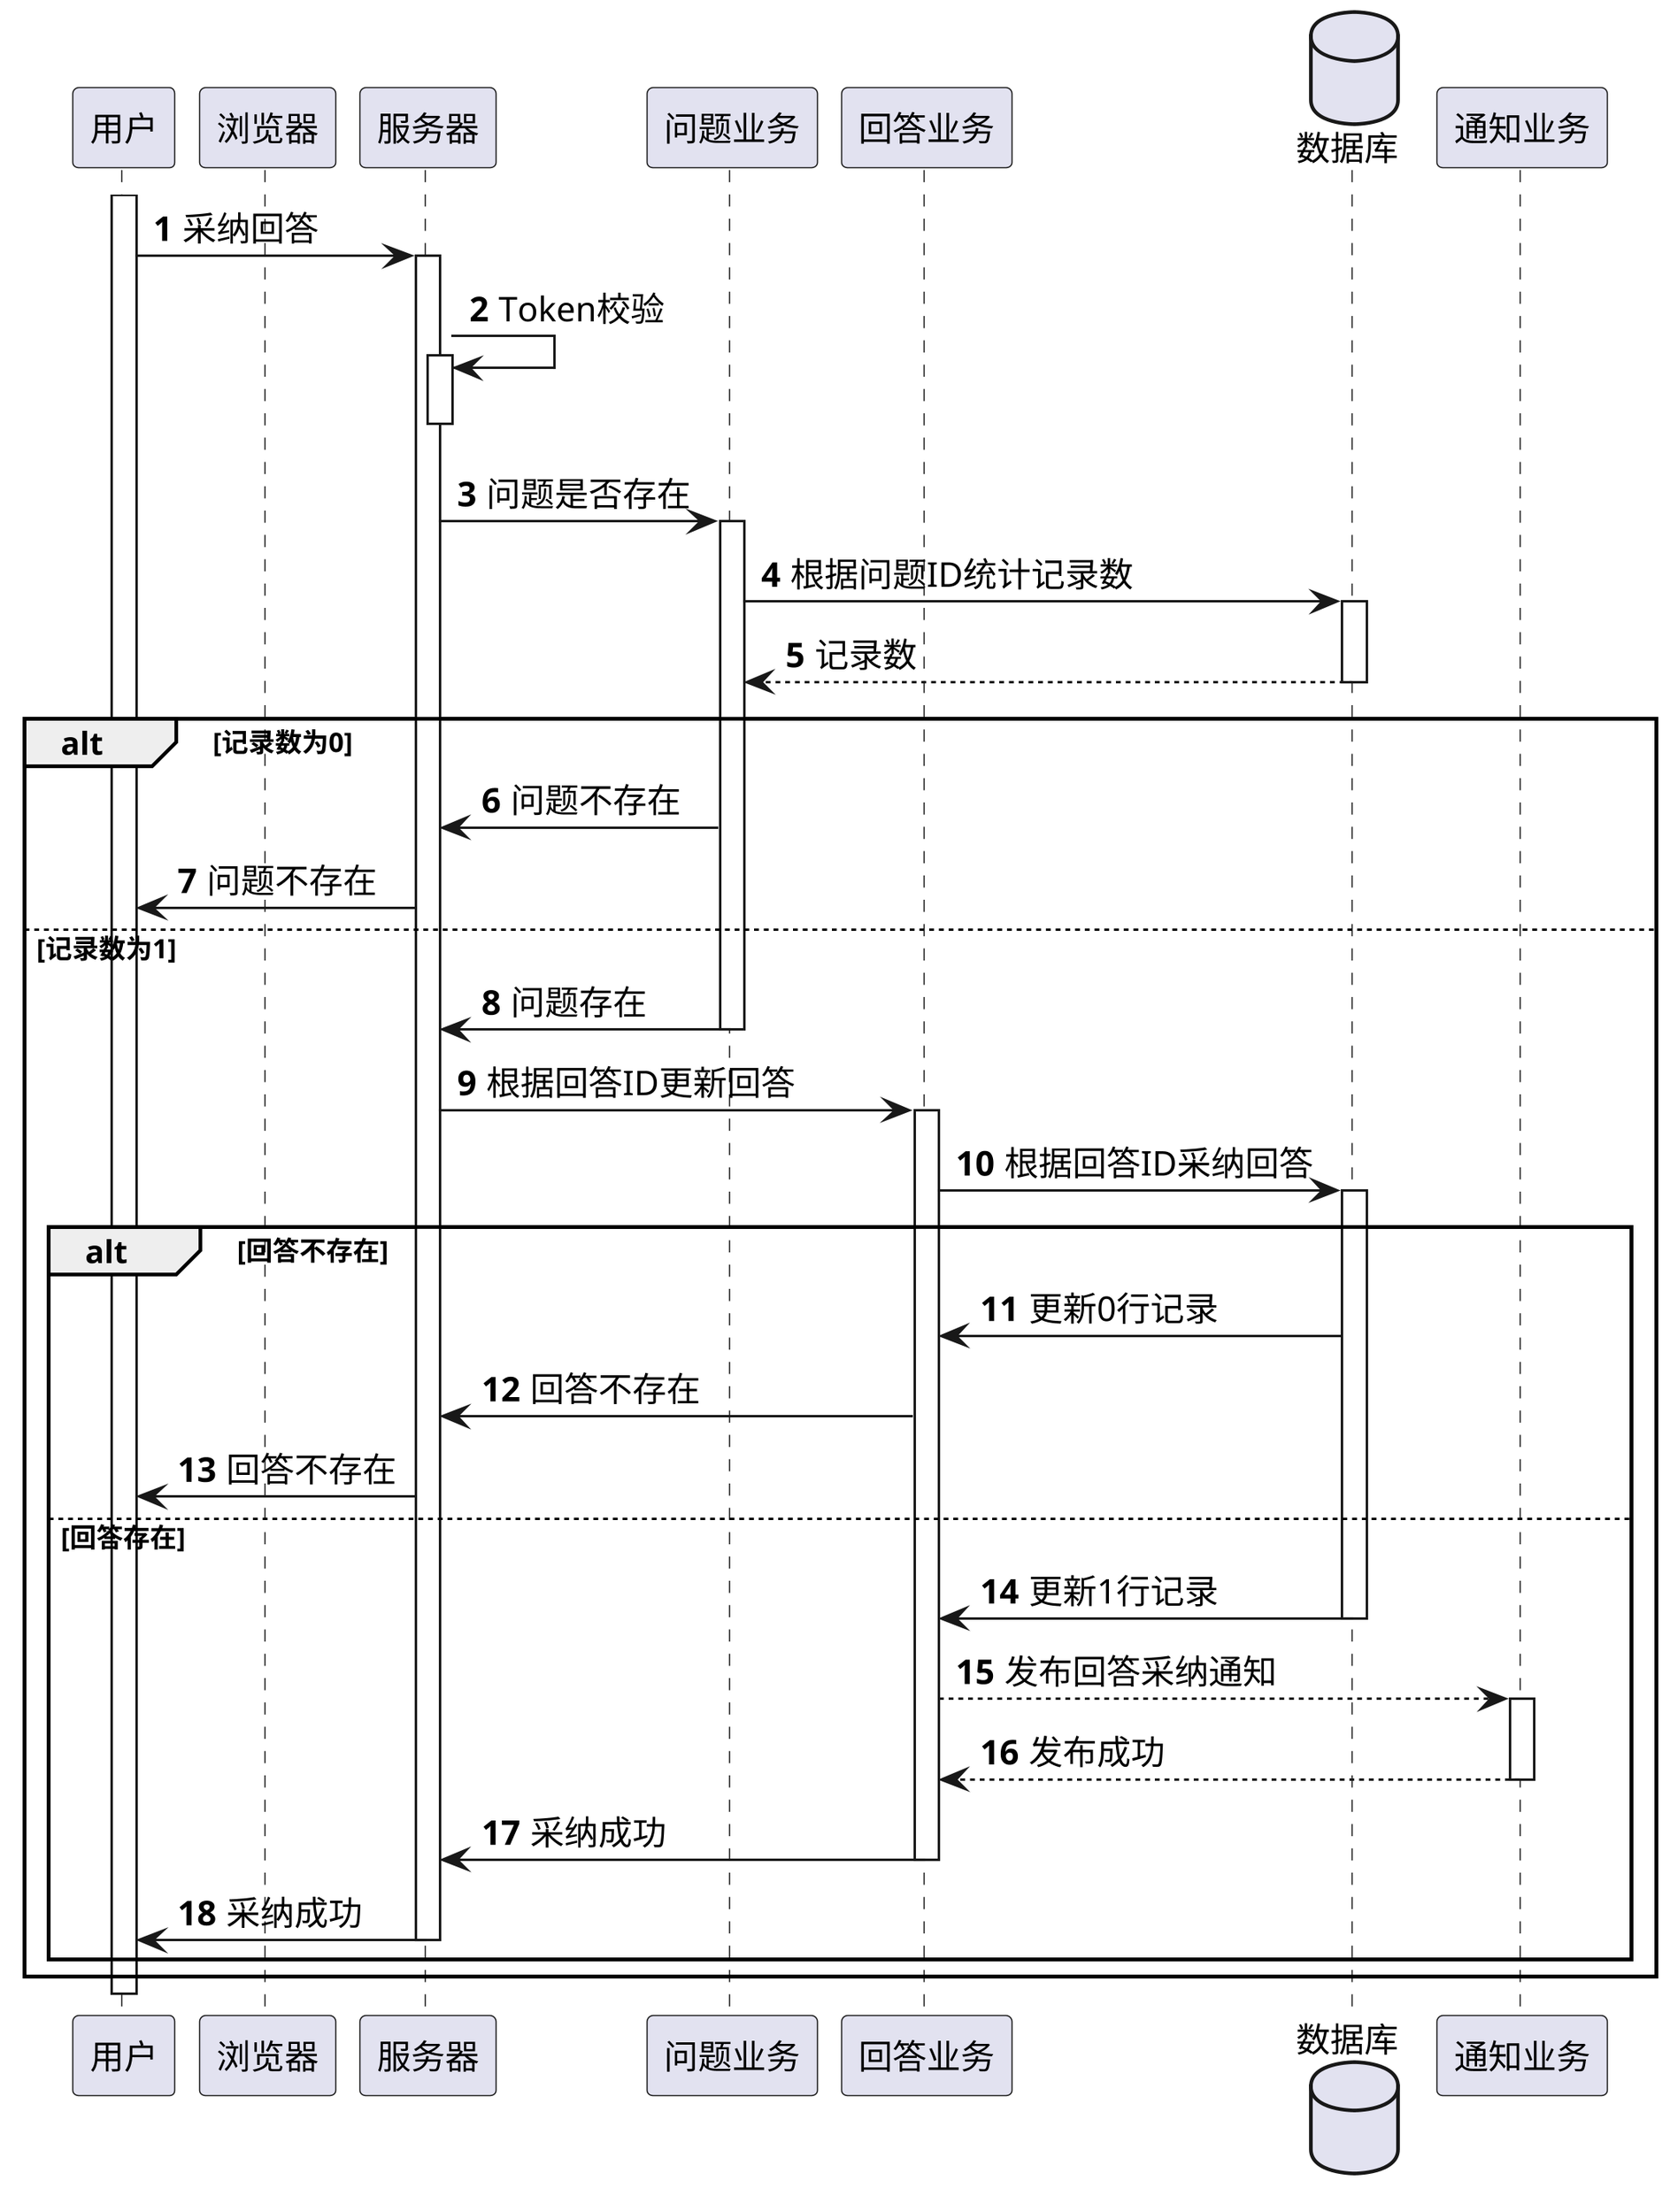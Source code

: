 @startuml
'https://plantuml.com/sequence-diagram
'https://plantuml.com/sequence-diagram
skinparam shadowing false
skinparam defaultFontName xfonts-wqy
skinparam defaultFontName times
skinparam dpi 300
skinparam activity  {
    DiamondFontSize 14
    ArrowFontSize 14
    FontSize 14
}
autonumber
participant 用户 as User
participant 浏览器 as Browser
participant 服务器 as Server
participant 问题业务 as QuestionService
participant 回答业务 as AnswerService
database 数据库 as DB
participant 通知业务 as NotificationService

activate User
User -> Server ++: 采纳回答
Server -> Server ++--: Token校验
Server -> QuestionService ++: 问题是否存在
QuestionService -> DB ++: 根据问题ID统计记录数
return 记录数
alt 记录数为0
    Server <- QuestionService : 问题不存在
    User <- Server : 问题不存在
else 记录数为1
    Server <- QuestionService --: 问题存在
    Server -> AnswerService ++: 根据回答ID更新回答
    AnswerService -> DB ++: 根据回答ID采纳回答
    alt 回答不存在
        AnswerService <- DB: 更新0行记录
        Server <- AnswerService: 回答不存在
        User <- Server: 回答不存在
    else 回答存在
        AnswerService <- DB --: 更新1行记录
        AnswerService --> NotificationService ++: 发布回答采纳通知
        return 发布成功
        Server <- AnswerService --: 采纳成功
        User <- Server --: 采纳成功

    end
end

deactivate User

@enduml